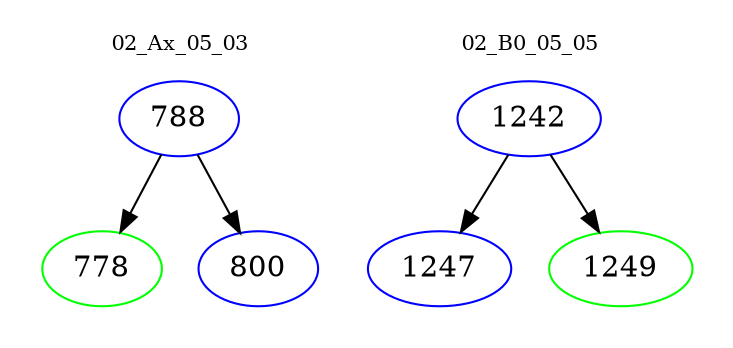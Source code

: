digraph{
subgraph cluster_0 {
color = white
label = "02_Ax_05_03";
fontsize=10;
T0_788 [label="788", color="blue"]
T0_788 -> T0_778 [color="black"]
T0_778 [label="778", color="green"]
T0_788 -> T0_800 [color="black"]
T0_800 [label="800", color="blue"]
}
subgraph cluster_1 {
color = white
label = "02_B0_05_05";
fontsize=10;
T1_1242 [label="1242", color="blue"]
T1_1242 -> T1_1247 [color="black"]
T1_1247 [label="1247", color="blue"]
T1_1242 -> T1_1249 [color="black"]
T1_1249 [label="1249", color="green"]
}
}
